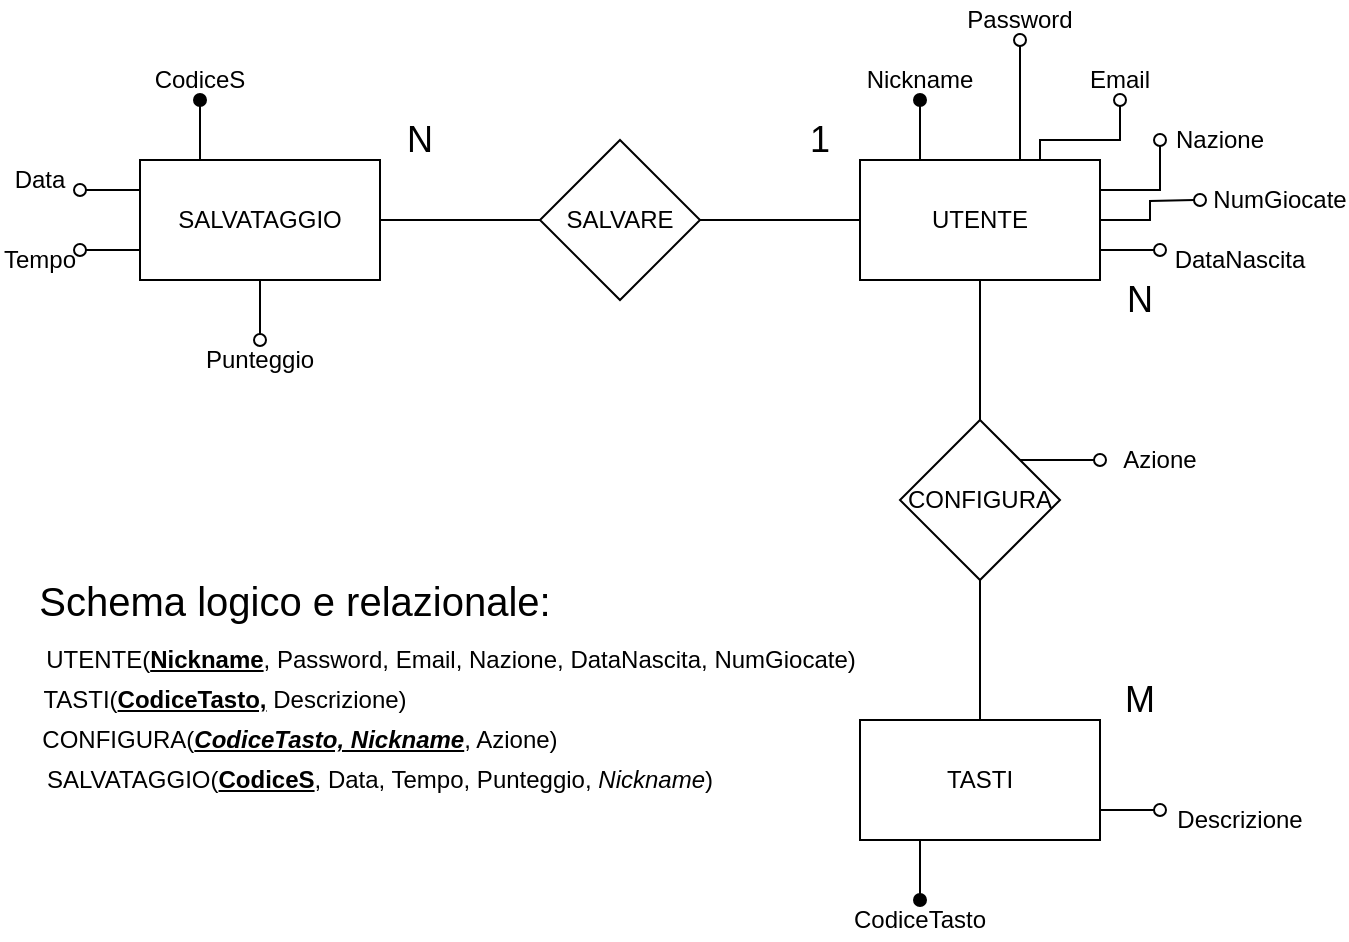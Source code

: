 <mxfile version="14.5.6" type="device"><diagram id="Luw1E0C-gJ_dgFvILSbS" name="Page-1"><mxGraphModel dx="1624" dy="636" grid="1" gridSize="10" guides="1" tooltips="1" connect="1" arrows="1" fold="1" page="1" pageScale="1" pageWidth="827" pageHeight="1169" math="0" shadow="0"><root><mxCell id="0"/><mxCell id="1" parent="0"/><mxCell id="U3L6NJ19LHZkcNkg8ttW-73" value="UTENTE(&lt;b&gt;&lt;u&gt;Nickname&lt;/u&gt;&lt;/b&gt;, Password, Email, Nazione, DataNascita, NumGiocate)" style="text;html=1;align=center;verticalAlign=middle;resizable=0;points=[];autosize=1;" parent="1" vertex="1"><mxGeometry x="5" y="370" width="420" height="20" as="geometry"/></mxCell><mxCell id="U3L6NJ19LHZkcNkg8ttW-75" value="TASTI(&lt;u style=&quot;font-weight: bold&quot;&gt;CodiceTasto,&lt;/u&gt;&amp;nbsp;Descrizione)" style="text;html=1;strokeColor=none;fillColor=none;align=center;verticalAlign=middle;whiteSpace=wrap;rounded=0;" parent="1" vertex="1"><mxGeometry x="5" y="390" width="195" height="20" as="geometry"/></mxCell><mxCell id="U3L6NJ19LHZkcNkg8ttW-76" value="SALVATAGGIO(&lt;u style=&quot;font-weight: bold&quot;&gt;CodiceS&lt;/u&gt;, Data, Tempo, Punteggio,&lt;i&gt;&amp;nbsp;Nickname&lt;/i&gt;)" style="text;html=1;strokeColor=none;fillColor=none;align=center;verticalAlign=middle;whiteSpace=wrap;rounded=0;" parent="1" vertex="1"><mxGeometry x="10" y="430" width="340" height="20" as="geometry"/></mxCell><mxCell id="U3L6NJ19LHZkcNkg8ttW-77" value="CONFIGURA(&lt;u style=&quot;font-weight: bold&quot;&gt;&lt;i&gt;CodiceTasto, Nickname&lt;/i&gt;&lt;/u&gt;, Azione)" style="text;html=1;strokeColor=none;fillColor=none;align=center;verticalAlign=middle;whiteSpace=wrap;rounded=0;" parent="1" vertex="1"><mxGeometry y="410" width="280" height="20" as="geometry"/></mxCell><mxCell id="DYivgS-uOZejuAUHInKb-1" value="&lt;font style=&quot;font-size: 20px&quot;&gt;Schema logico e relazionale:&lt;/font&gt;" style="text;html=1;strokeColor=none;fillColor=none;align=center;verticalAlign=middle;whiteSpace=wrap;rounded=0;" parent="1" vertex="1"><mxGeometry x="5" y="340" width="265" height="20" as="geometry"/></mxCell><mxCell id="Jseiz6JRdLLC0rp4wQsR-7" style="edgeStyle=orthogonalEdgeStyle;rounded=0;orthogonalLoop=1;jettySize=auto;html=1;exitX=0.25;exitY=0;exitDx=0;exitDy=0;startArrow=none;startFill=0;endArrow=oval;endFill=1;" parent="1" source="Jseiz6JRdLLC0rp4wQsR-6" edge="1"><mxGeometry relative="1" as="geometry"><mxPoint x="90" y="100" as="targetPoint"/></mxGeometry></mxCell><mxCell id="Jseiz6JRdLLC0rp4wQsR-9" style="edgeStyle=orthogonalEdgeStyle;rounded=0;orthogonalLoop=1;jettySize=auto;html=1;exitX=0;exitY=0.75;exitDx=0;exitDy=0;startArrow=none;startFill=0;endArrow=oval;endFill=0;" parent="1" source="Jseiz6JRdLLC0rp4wQsR-6" edge="1"><mxGeometry relative="1" as="geometry"><mxPoint x="30" y="175" as="targetPoint"/></mxGeometry></mxCell><mxCell id="Jseiz6JRdLLC0rp4wQsR-10" style="edgeStyle=orthogonalEdgeStyle;rounded=0;orthogonalLoop=1;jettySize=auto;html=1;exitX=0;exitY=0.25;exitDx=0;exitDy=0;startArrow=none;startFill=0;endArrow=oval;endFill=0;" parent="1" source="Jseiz6JRdLLC0rp4wQsR-6" edge="1"><mxGeometry relative="1" as="geometry"><mxPoint x="30" y="145" as="targetPoint"/></mxGeometry></mxCell><mxCell id="Jseiz6JRdLLC0rp4wQsR-13" style="edgeStyle=orthogonalEdgeStyle;rounded=0;orthogonalLoop=1;jettySize=auto;html=1;exitX=0.5;exitY=1;exitDx=0;exitDy=0;startArrow=none;startFill=0;endArrow=oval;endFill=0;" parent="1" source="Jseiz6JRdLLC0rp4wQsR-6" edge="1"><mxGeometry relative="1" as="geometry"><mxPoint x="120" y="220" as="targetPoint"/></mxGeometry></mxCell><mxCell id="Jseiz6JRdLLC0rp4wQsR-17" style="edgeStyle=orthogonalEdgeStyle;rounded=0;orthogonalLoop=1;jettySize=auto;html=1;exitX=1;exitY=0.5;exitDx=0;exitDy=0;entryX=0;entryY=0.5;entryDx=0;entryDy=0;startArrow=none;startFill=0;endArrow=none;endFill=0;" parent="1" source="Jseiz6JRdLLC0rp4wQsR-6" target="Jseiz6JRdLLC0rp4wQsR-16" edge="1"><mxGeometry relative="1" as="geometry"/></mxCell><mxCell id="Jseiz6JRdLLC0rp4wQsR-6" value="SALVATAGGIO" style="rounded=0;whiteSpace=wrap;html=1;" parent="1" vertex="1"><mxGeometry x="60" y="130" width="120" height="60" as="geometry"/></mxCell><mxCell id="Jseiz6JRdLLC0rp4wQsR-8" value="CodiceS" style="text;html=1;strokeColor=none;fillColor=none;align=center;verticalAlign=middle;whiteSpace=wrap;rounded=0;" parent="1" vertex="1"><mxGeometry x="70" y="80" width="40" height="20" as="geometry"/></mxCell><mxCell id="Jseiz6JRdLLC0rp4wQsR-11" value="Data" style="text;html=1;strokeColor=none;fillColor=none;align=center;verticalAlign=middle;whiteSpace=wrap;rounded=0;" parent="1" vertex="1"><mxGeometry x="-10" y="130" width="40" height="20" as="geometry"/></mxCell><mxCell id="Jseiz6JRdLLC0rp4wQsR-12" value="Tempo" style="text;html=1;strokeColor=none;fillColor=none;align=center;verticalAlign=middle;whiteSpace=wrap;rounded=0;" parent="1" vertex="1"><mxGeometry x="-10" y="170" width="40" height="20" as="geometry"/></mxCell><mxCell id="Jseiz6JRdLLC0rp4wQsR-14" value="Punteggio" style="text;html=1;strokeColor=none;fillColor=none;align=center;verticalAlign=middle;whiteSpace=wrap;rounded=0;" parent="1" vertex="1"><mxGeometry x="100" y="220" width="40" height="20" as="geometry"/></mxCell><mxCell id="Jseiz6JRdLLC0rp4wQsR-19" style="edgeStyle=orthogonalEdgeStyle;rounded=0;orthogonalLoop=1;jettySize=auto;html=1;exitX=1;exitY=0.5;exitDx=0;exitDy=0;entryX=0;entryY=0.5;entryDx=0;entryDy=0;startArrow=none;startFill=0;endArrow=none;endFill=0;" parent="1" source="Jseiz6JRdLLC0rp4wQsR-16" target="Jseiz6JRdLLC0rp4wQsR-18" edge="1"><mxGeometry relative="1" as="geometry"/></mxCell><mxCell id="Jseiz6JRdLLC0rp4wQsR-16" value="SALVARE" style="rhombus;whiteSpace=wrap;html=1;" parent="1" vertex="1"><mxGeometry x="260" y="120" width="80" height="80" as="geometry"/></mxCell><mxCell id="Jseiz6JRdLLC0rp4wQsR-20" style="edgeStyle=orthogonalEdgeStyle;rounded=0;orthogonalLoop=1;jettySize=auto;html=1;exitX=0.25;exitY=0;exitDx=0;exitDy=0;startArrow=none;startFill=0;endArrow=oval;endFill=1;" parent="1" source="Jseiz6JRdLLC0rp4wQsR-18" edge="1"><mxGeometry relative="1" as="geometry"><mxPoint x="450" y="100" as="targetPoint"/></mxGeometry></mxCell><mxCell id="Jseiz6JRdLLC0rp4wQsR-21" style="edgeStyle=orthogonalEdgeStyle;rounded=0;orthogonalLoop=1;jettySize=auto;html=1;exitX=0.75;exitY=0;exitDx=0;exitDy=0;startArrow=none;startFill=0;endArrow=oval;endFill=0;" parent="1" source="Jseiz6JRdLLC0rp4wQsR-18" edge="1"><mxGeometry relative="1" as="geometry"><mxPoint x="550" y="100" as="targetPoint"/><Array as="points"><mxPoint x="510" y="120"/><mxPoint x="550" y="120"/></Array></mxGeometry></mxCell><mxCell id="Jseiz6JRdLLC0rp4wQsR-22" style="edgeStyle=orthogonalEdgeStyle;rounded=0;orthogonalLoop=1;jettySize=auto;html=1;exitX=1;exitY=0.25;exitDx=0;exitDy=0;startArrow=none;startFill=0;endArrow=oval;endFill=0;" parent="1" source="Jseiz6JRdLLC0rp4wQsR-18" edge="1"><mxGeometry relative="1" as="geometry"><mxPoint x="570" y="120" as="targetPoint"/></mxGeometry></mxCell><mxCell id="Jseiz6JRdLLC0rp4wQsR-23" style="edgeStyle=orthogonalEdgeStyle;rounded=0;orthogonalLoop=1;jettySize=auto;html=1;exitX=1;exitY=0.75;exitDx=0;exitDy=0;startArrow=none;startFill=0;endArrow=oval;endFill=0;" parent="1" source="Jseiz6JRdLLC0rp4wQsR-18" edge="1"><mxGeometry relative="1" as="geometry"><mxPoint x="570" y="175" as="targetPoint"/></mxGeometry></mxCell><mxCell id="Jseiz6JRdLLC0rp4wQsR-24" style="edgeStyle=orthogonalEdgeStyle;rounded=0;orthogonalLoop=1;jettySize=auto;html=1;exitX=0.75;exitY=0;exitDx=0;exitDy=0;startArrow=none;startFill=0;endArrow=oval;endFill=0;" parent="1" source="Jseiz6JRdLLC0rp4wQsR-18" edge="1"><mxGeometry relative="1" as="geometry"><mxPoint x="500" y="70" as="targetPoint"/><Array as="points"><mxPoint x="500" y="130"/></Array></mxGeometry></mxCell><mxCell id="Jseiz6JRdLLC0rp4wQsR-32" style="edgeStyle=orthogonalEdgeStyle;rounded=0;orthogonalLoop=1;jettySize=auto;html=1;exitX=0.5;exitY=1;exitDx=0;exitDy=0;entryX=0.5;entryY=0;entryDx=0;entryDy=0;startArrow=none;startFill=0;endArrow=none;endFill=0;" parent="1" source="Jseiz6JRdLLC0rp4wQsR-18" target="Jseiz6JRdLLC0rp4wQsR-31" edge="1"><mxGeometry relative="1" as="geometry"/></mxCell><mxCell id="vfusbtAjrq6HVyF2JLS8-1" style="edgeStyle=orthogonalEdgeStyle;rounded=0;orthogonalLoop=1;jettySize=auto;html=1;exitX=1;exitY=0.5;exitDx=0;exitDy=0;endArrow=oval;endFill=0;" edge="1" parent="1" source="Jseiz6JRdLLC0rp4wQsR-18"><mxGeometry relative="1" as="geometry"><mxPoint x="590" y="150" as="targetPoint"/></mxGeometry></mxCell><mxCell id="Jseiz6JRdLLC0rp4wQsR-18" value="UTENTE" style="rounded=0;whiteSpace=wrap;html=1;" parent="1" vertex="1"><mxGeometry x="420" y="130" width="120" height="60" as="geometry"/></mxCell><mxCell id="Jseiz6JRdLLC0rp4wQsR-25" value="Nickname" style="text;html=1;strokeColor=none;fillColor=none;align=center;verticalAlign=middle;whiteSpace=wrap;rounded=0;" parent="1" vertex="1"><mxGeometry x="430" y="80" width="40" height="20" as="geometry"/></mxCell><mxCell id="Jseiz6JRdLLC0rp4wQsR-26" value="Password" style="text;html=1;strokeColor=none;fillColor=none;align=center;verticalAlign=middle;whiteSpace=wrap;rounded=0;" parent="1" vertex="1"><mxGeometry x="480" y="50" width="40" height="20" as="geometry"/></mxCell><mxCell id="Jseiz6JRdLLC0rp4wQsR-28" value="DataNascita" style="text;html=1;strokeColor=none;fillColor=none;align=center;verticalAlign=middle;whiteSpace=wrap;rounded=0;" parent="1" vertex="1"><mxGeometry x="590" y="170" width="40" height="20" as="geometry"/></mxCell><mxCell id="Jseiz6JRdLLC0rp4wQsR-29" value="Nazione" style="text;html=1;strokeColor=none;fillColor=none;align=center;verticalAlign=middle;whiteSpace=wrap;rounded=0;" parent="1" vertex="1"><mxGeometry x="580" y="110" width="40" height="20" as="geometry"/></mxCell><mxCell id="Jseiz6JRdLLC0rp4wQsR-30" value="Email" style="text;html=1;strokeColor=none;fillColor=none;align=center;verticalAlign=middle;whiteSpace=wrap;rounded=0;" parent="1" vertex="1"><mxGeometry x="530" y="80" width="40" height="20" as="geometry"/></mxCell><mxCell id="Jseiz6JRdLLC0rp4wQsR-34" style="edgeStyle=orthogonalEdgeStyle;rounded=0;orthogonalLoop=1;jettySize=auto;html=1;exitX=0.5;exitY=1;exitDx=0;exitDy=0;entryX=0.5;entryY=0;entryDx=0;entryDy=0;startArrow=none;startFill=0;endArrow=none;endFill=0;" parent="1" source="Jseiz6JRdLLC0rp4wQsR-31" target="Jseiz6JRdLLC0rp4wQsR-33" edge="1"><mxGeometry relative="1" as="geometry"/></mxCell><mxCell id="DFB89LxAfec7VDajX9qp-1" style="edgeStyle=orthogonalEdgeStyle;rounded=0;orthogonalLoop=1;jettySize=auto;html=1;exitX=1;exitY=0;exitDx=0;exitDy=0;endArrow=oval;endFill=0;" parent="1" source="Jseiz6JRdLLC0rp4wQsR-31" edge="1"><mxGeometry relative="1" as="geometry"><mxPoint x="540" y="280" as="targetPoint"/></mxGeometry></mxCell><mxCell id="Jseiz6JRdLLC0rp4wQsR-31" value="CONFIGURA" style="rhombus;whiteSpace=wrap;html=1;" parent="1" vertex="1"><mxGeometry x="440" y="260" width="80" height="80" as="geometry"/></mxCell><mxCell id="Jseiz6JRdLLC0rp4wQsR-41" style="edgeStyle=orthogonalEdgeStyle;rounded=0;orthogonalLoop=1;jettySize=auto;html=1;exitX=0.25;exitY=1;exitDx=0;exitDy=0;startArrow=none;startFill=0;endArrow=oval;endFill=1;" parent="1" source="Jseiz6JRdLLC0rp4wQsR-33" edge="1"><mxGeometry relative="1" as="geometry"><mxPoint x="450" y="500" as="targetPoint"/></mxGeometry></mxCell><mxCell id="Jseiz6JRdLLC0rp4wQsR-43" style="edgeStyle=orthogonalEdgeStyle;rounded=0;orthogonalLoop=1;jettySize=auto;html=1;exitX=1;exitY=0.75;exitDx=0;exitDy=0;startArrow=none;startFill=0;endArrow=oval;endFill=0;" parent="1" source="Jseiz6JRdLLC0rp4wQsR-33" edge="1"><mxGeometry relative="1" as="geometry"><mxPoint x="570" y="455" as="targetPoint"/></mxGeometry></mxCell><mxCell id="Jseiz6JRdLLC0rp4wQsR-33" value="TASTI" style="rounded=0;whiteSpace=wrap;html=1;" parent="1" vertex="1"><mxGeometry x="420" y="410" width="120" height="60" as="geometry"/></mxCell><mxCell id="Jseiz6JRdLLC0rp4wQsR-35" value="&lt;font style=&quot;font-size: 18px&quot;&gt;1&lt;/font&gt;" style="text;html=1;strokeColor=none;fillColor=none;align=center;verticalAlign=middle;whiteSpace=wrap;rounded=0;" parent="1" vertex="1"><mxGeometry x="380" y="110" width="40" height="20" as="geometry"/></mxCell><mxCell id="Jseiz6JRdLLC0rp4wQsR-36" value="&lt;font style=&quot;font-size: 18px&quot;&gt;N&lt;/font&gt;" style="text;html=1;strokeColor=none;fillColor=none;align=center;verticalAlign=middle;whiteSpace=wrap;rounded=0;" parent="1" vertex="1"><mxGeometry x="180" y="110" width="40" height="20" as="geometry"/></mxCell><mxCell id="Jseiz6JRdLLC0rp4wQsR-37" value="&lt;span style=&quot;font-size: 18px&quot;&gt;M&lt;/span&gt;" style="text;html=1;strokeColor=none;fillColor=none;align=center;verticalAlign=middle;whiteSpace=wrap;rounded=0;" parent="1" vertex="1"><mxGeometry x="540" y="390" width="40" height="20" as="geometry"/></mxCell><mxCell id="Jseiz6JRdLLC0rp4wQsR-38" value="&lt;font style=&quot;font-size: 18px&quot;&gt;N&lt;/font&gt;" style="text;html=1;strokeColor=none;fillColor=none;align=center;verticalAlign=middle;whiteSpace=wrap;rounded=0;" parent="1" vertex="1"><mxGeometry x="540" y="190" width="40" height="20" as="geometry"/></mxCell><mxCell id="Jseiz6JRdLLC0rp4wQsR-40" value="Azione" style="text;html=1;strokeColor=none;fillColor=none;align=center;verticalAlign=middle;whiteSpace=wrap;rounded=0;" parent="1" vertex="1"><mxGeometry x="550" y="270" width="40" height="20" as="geometry"/></mxCell><mxCell id="Jseiz6JRdLLC0rp4wQsR-42" value="CodiceTasto" style="text;html=1;strokeColor=none;fillColor=none;align=center;verticalAlign=middle;whiteSpace=wrap;rounded=0;" parent="1" vertex="1"><mxGeometry x="430" y="500" width="40" height="20" as="geometry"/></mxCell><mxCell id="Jseiz6JRdLLC0rp4wQsR-45" value="Descrizione" style="text;html=1;strokeColor=none;fillColor=none;align=center;verticalAlign=middle;whiteSpace=wrap;rounded=0;" parent="1" vertex="1"><mxGeometry x="590" y="450" width="40" height="20" as="geometry"/></mxCell><mxCell id="vfusbtAjrq6HVyF2JLS8-2" value="NumGiocate" style="text;html=1;strokeColor=none;fillColor=none;align=center;verticalAlign=middle;whiteSpace=wrap;rounded=0;" vertex="1" parent="1"><mxGeometry x="610" y="140" width="40" height="20" as="geometry"/></mxCell></root></mxGraphModel></diagram></mxfile>